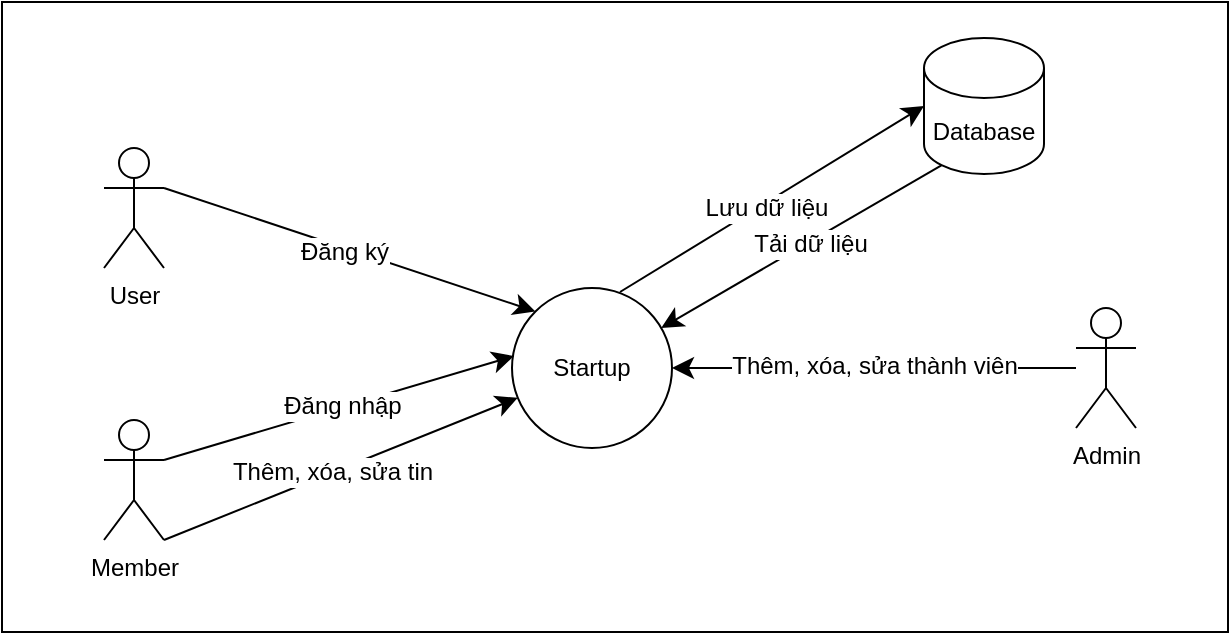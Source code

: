 <mxfile version="24.4.0" type="github">
  <diagram name="Page-1" id="vw5F2ry62NzUPVOA2TTh">
    <mxGraphModel dx="1112" dy="1187" grid="0" gridSize="10" guides="1" tooltips="1" connect="1" arrows="1" fold="1" page="0" pageScale="1" pageWidth="827" pageHeight="1169" math="0" shadow="0">
      <root>
        <mxCell id="0" />
        <mxCell id="1" parent="0" />
        <mxCell id="Sv1wGybwLc0noFc5Dew0-26" value="" style="rounded=0;whiteSpace=wrap;html=1;" vertex="1" parent="1">
          <mxGeometry x="-134" y="-10" width="613" height="315" as="geometry" />
        </mxCell>
        <mxCell id="Sv1wGybwLc0noFc5Dew0-14" style="edgeStyle=none;curved=1;rounded=0;orthogonalLoop=1;jettySize=auto;html=1;exitX=1;exitY=0.333;exitDx=0;exitDy=0;exitPerimeter=0;entryX=0;entryY=0;entryDx=0;entryDy=0;fontSize=12;startSize=8;endSize=8;" edge="1" parent="1" source="Sv1wGybwLc0noFc5Dew0-1" target="Sv1wGybwLc0noFc5Dew0-9">
          <mxGeometry relative="1" as="geometry" />
        </mxCell>
        <mxCell id="Sv1wGybwLc0noFc5Dew0-15" value="Đăng ký" style="edgeLabel;html=1;align=center;verticalAlign=middle;resizable=0;points=[];fontSize=12;" vertex="1" connectable="0" parent="Sv1wGybwLc0noFc5Dew0-14">
          <mxGeometry x="-0.027" y="-2" relative="1" as="geometry">
            <mxPoint as="offset" />
          </mxGeometry>
        </mxCell>
        <mxCell id="Sv1wGybwLc0noFc5Dew0-1" value="User&lt;div&gt;&lt;br&gt;&lt;/div&gt;" style="shape=umlActor;verticalLabelPosition=bottom;verticalAlign=top;html=1;outlineConnect=0;" vertex="1" parent="1">
          <mxGeometry x="-83" y="63" width="30" height="60" as="geometry" />
        </mxCell>
        <mxCell id="Sv1wGybwLc0noFc5Dew0-19" style="edgeStyle=none;curved=1;rounded=0;orthogonalLoop=1;jettySize=auto;html=1;exitX=1;exitY=1;exitDx=0;exitDy=0;exitPerimeter=0;fontSize=12;startSize=8;endSize=8;" edge="1" parent="1" source="Sv1wGybwLc0noFc5Dew0-6" target="Sv1wGybwLc0noFc5Dew0-9">
          <mxGeometry relative="1" as="geometry" />
        </mxCell>
        <mxCell id="Sv1wGybwLc0noFc5Dew0-20" value="Thêm, xóa, sửa tin" style="edgeLabel;html=1;align=center;verticalAlign=middle;resizable=0;points=[];fontSize=12;" vertex="1" connectable="0" parent="Sv1wGybwLc0noFc5Dew0-19">
          <mxGeometry x="-0.052" y="1" relative="1" as="geometry">
            <mxPoint as="offset" />
          </mxGeometry>
        </mxCell>
        <mxCell id="Sv1wGybwLc0noFc5Dew0-6" value="Member" style="shape=umlActor;verticalLabelPosition=bottom;verticalAlign=top;html=1;outlineConnect=0;" vertex="1" parent="1">
          <mxGeometry x="-83" y="199" width="30" height="60" as="geometry" />
        </mxCell>
        <mxCell id="Sv1wGybwLc0noFc5Dew0-9" value="Startup" style="ellipse;whiteSpace=wrap;html=1;aspect=fixed;" vertex="1" parent="1">
          <mxGeometry x="121" y="133" width="80" height="80" as="geometry" />
        </mxCell>
        <mxCell id="Sv1wGybwLc0noFc5Dew0-16" style="edgeStyle=none;curved=1;rounded=0;orthogonalLoop=1;jettySize=auto;html=1;exitX=1;exitY=0.333;exitDx=0;exitDy=0;exitPerimeter=0;entryX=0.013;entryY=0.425;entryDx=0;entryDy=0;entryPerimeter=0;fontSize=12;startSize=8;endSize=8;" edge="1" parent="1" source="Sv1wGybwLc0noFc5Dew0-6" target="Sv1wGybwLc0noFc5Dew0-9">
          <mxGeometry relative="1" as="geometry" />
        </mxCell>
        <mxCell id="Sv1wGybwLc0noFc5Dew0-17" value="Đăng nhập" style="edgeLabel;html=1;align=center;verticalAlign=middle;resizable=0;points=[];fontSize=12;" vertex="1" connectable="0" parent="Sv1wGybwLc0noFc5Dew0-16">
          <mxGeometry x="0.011" y="1" relative="1" as="geometry">
            <mxPoint as="offset" />
          </mxGeometry>
        </mxCell>
        <mxCell id="Sv1wGybwLc0noFc5Dew0-23" style="edgeStyle=none;curved=1;rounded=0;orthogonalLoop=1;jettySize=auto;html=1;entryX=1;entryY=0.5;entryDx=0;entryDy=0;fontSize=12;startSize=8;endSize=8;" edge="1" parent="1" source="Sv1wGybwLc0noFc5Dew0-22" target="Sv1wGybwLc0noFc5Dew0-9">
          <mxGeometry relative="1" as="geometry" />
        </mxCell>
        <mxCell id="Sv1wGybwLc0noFc5Dew0-24" value="Thêm, xóa, sửa thành viên" style="edgeLabel;html=1;align=center;verticalAlign=middle;resizable=0;points=[];fontSize=12;" vertex="1" connectable="0" parent="Sv1wGybwLc0noFc5Dew0-23">
          <mxGeometry x="0.014" y="-1" relative="1" as="geometry">
            <mxPoint x="1" as="offset" />
          </mxGeometry>
        </mxCell>
        <mxCell id="Sv1wGybwLc0noFc5Dew0-22" value="Admin" style="shape=umlActor;verticalLabelPosition=bottom;verticalAlign=top;html=1;outlineConnect=0;" vertex="1" parent="1">
          <mxGeometry x="403" y="143" width="30" height="60" as="geometry" />
        </mxCell>
        <mxCell id="Sv1wGybwLc0noFc5Dew0-31" style="edgeStyle=none;curved=1;rounded=0;orthogonalLoop=1;jettySize=auto;html=1;exitX=0.145;exitY=1;exitDx=0;exitDy=-4.35;exitPerimeter=0;fontSize=12;startSize=8;endSize=8;" edge="1" parent="1" source="Sv1wGybwLc0noFc5Dew0-27" target="Sv1wGybwLc0noFc5Dew0-9">
          <mxGeometry relative="1" as="geometry" />
        </mxCell>
        <mxCell id="Sv1wGybwLc0noFc5Dew0-32" value="Tải dữ liệu" style="edgeLabel;html=1;align=center;verticalAlign=middle;resizable=0;points=[];fontSize=12;" vertex="1" connectable="0" parent="Sv1wGybwLc0noFc5Dew0-31">
          <mxGeometry x="-0.053" y="1" relative="1" as="geometry">
            <mxPoint as="offset" />
          </mxGeometry>
        </mxCell>
        <mxCell id="Sv1wGybwLc0noFc5Dew0-27" value="Database" style="shape=cylinder3;whiteSpace=wrap;html=1;boundedLbl=1;backgroundOutline=1;size=15;" vertex="1" parent="1">
          <mxGeometry x="327" y="8" width="60" height="68" as="geometry" />
        </mxCell>
        <mxCell id="Sv1wGybwLc0noFc5Dew0-28" style="edgeStyle=none;curved=1;rounded=0;orthogonalLoop=1;jettySize=auto;html=1;exitX=0.675;exitY=0.025;exitDx=0;exitDy=0;entryX=0;entryY=0.5;entryDx=0;entryDy=0;entryPerimeter=0;fontSize=12;startSize=8;endSize=8;exitPerimeter=0;" edge="1" parent="1" source="Sv1wGybwLc0noFc5Dew0-9" target="Sv1wGybwLc0noFc5Dew0-27">
          <mxGeometry relative="1" as="geometry" />
        </mxCell>
        <mxCell id="Sv1wGybwLc0noFc5Dew0-30" value="Lưu dữ liệu" style="edgeLabel;html=1;align=center;verticalAlign=middle;resizable=0;points=[];fontSize=12;" vertex="1" connectable="0" parent="Sv1wGybwLc0noFc5Dew0-28">
          <mxGeometry x="-0.057" y="-2" relative="1" as="geometry">
            <mxPoint as="offset" />
          </mxGeometry>
        </mxCell>
      </root>
    </mxGraphModel>
  </diagram>
</mxfile>
